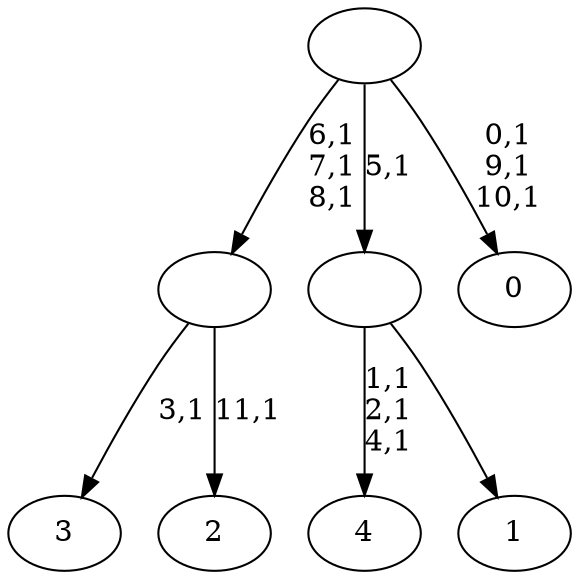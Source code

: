 digraph T {
	17 [label="4"]
	13 [label="3"]
	11 [label="2"]
	9 [label=""]
	6 [label="1"]
	5 [label=""]
	4 [label="0"]
	0 [label=""]
	9 -> 11 [label="11,1"]
	9 -> 13 [label="3,1"]
	5 -> 17 [label="1,1\n2,1\n4,1"]
	5 -> 6 [label=""]
	0 -> 4 [label="0,1\n9,1\n10,1"]
	0 -> 9 [label="6,1\n7,1\n8,1"]
	0 -> 5 [label="5,1"]
}
